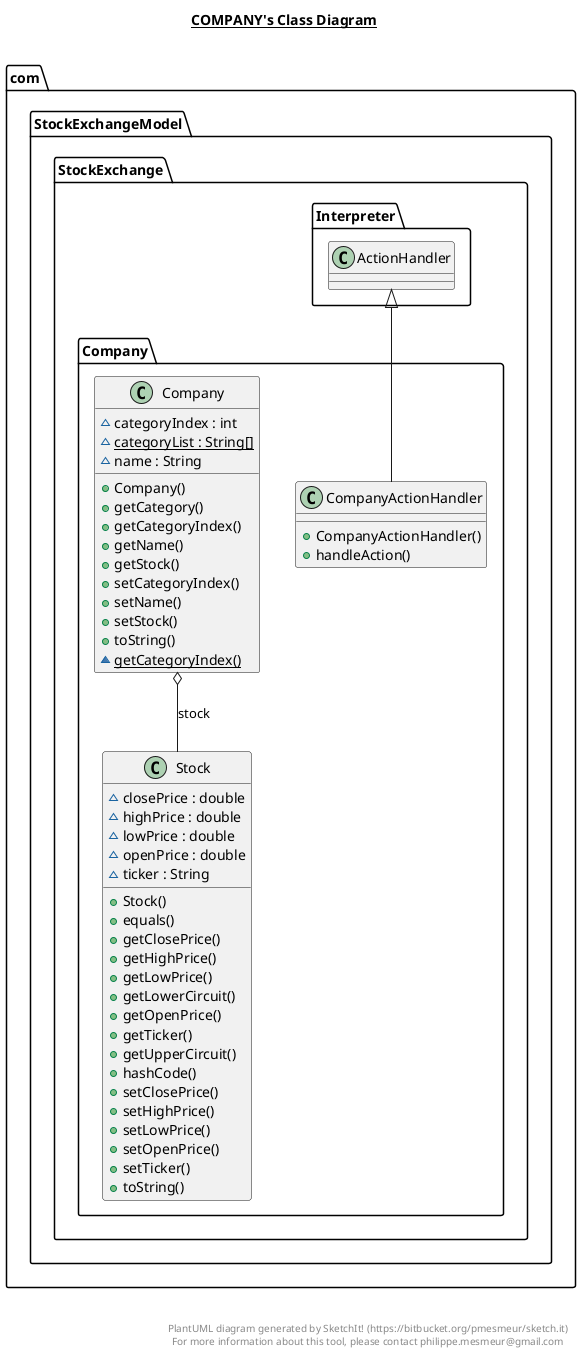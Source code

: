 @startuml

title __COMPANY's Class Diagram__\n

  namespace com.StockExchangeModel {
    namespace StockExchange {
      namespace Company {
        class com.StockExchangeModel.StockExchange.Company.CompanyActionHandler {
            + CompanyActionHandler()
            + handleAction()
        }
        class com.StockExchangeModel.StockExchange.Company.Company {
            ~ categoryIndex : int
            {static} ~ categoryList : String[]
            ~ name : String
            + Company()
            + getCategory()
            + getCategoryIndex()
            + getName()
            + getStock()
            + setCategoryIndex()
            + setName()
            + setStock()
            + toString()
            {static} ~ getCategoryIndex()
        }
        class com.StockExchangeModel.StockExchange.Company.Stock {
            ~ closePrice : double
            ~ highPrice : double
            ~ lowPrice : double
            ~ openPrice : double
            ~ ticker : String
            + Stock()
            + equals()
            + getClosePrice()
            + getHighPrice()
            + getLowPrice()
            + getLowerCircuit()
            + getOpenPrice()
            + getTicker()
            + getUpperCircuit()
            + hashCode()
            + setClosePrice()
            + setHighPrice()
            + setLowPrice()
            + setOpenPrice()
            + setTicker()
            + toString()
        }
      }
    }
  }
  

  com.StockExchangeModel.StockExchange.Company.Company o-- com.StockExchangeModel.StockExchange.Company.Stock : stock
  com.StockExchangeModel.StockExchange.Company.CompanyActionHandler -up-|> com.StockExchangeModel.StockExchange.Interpreter.ActionHandler


right footer


PlantUML diagram generated by SketchIt! (https://bitbucket.org/pmesmeur/sketch.it)
For more information about this tool, please contact philippe.mesmeur@gmail.com
endfooter

@enduml

